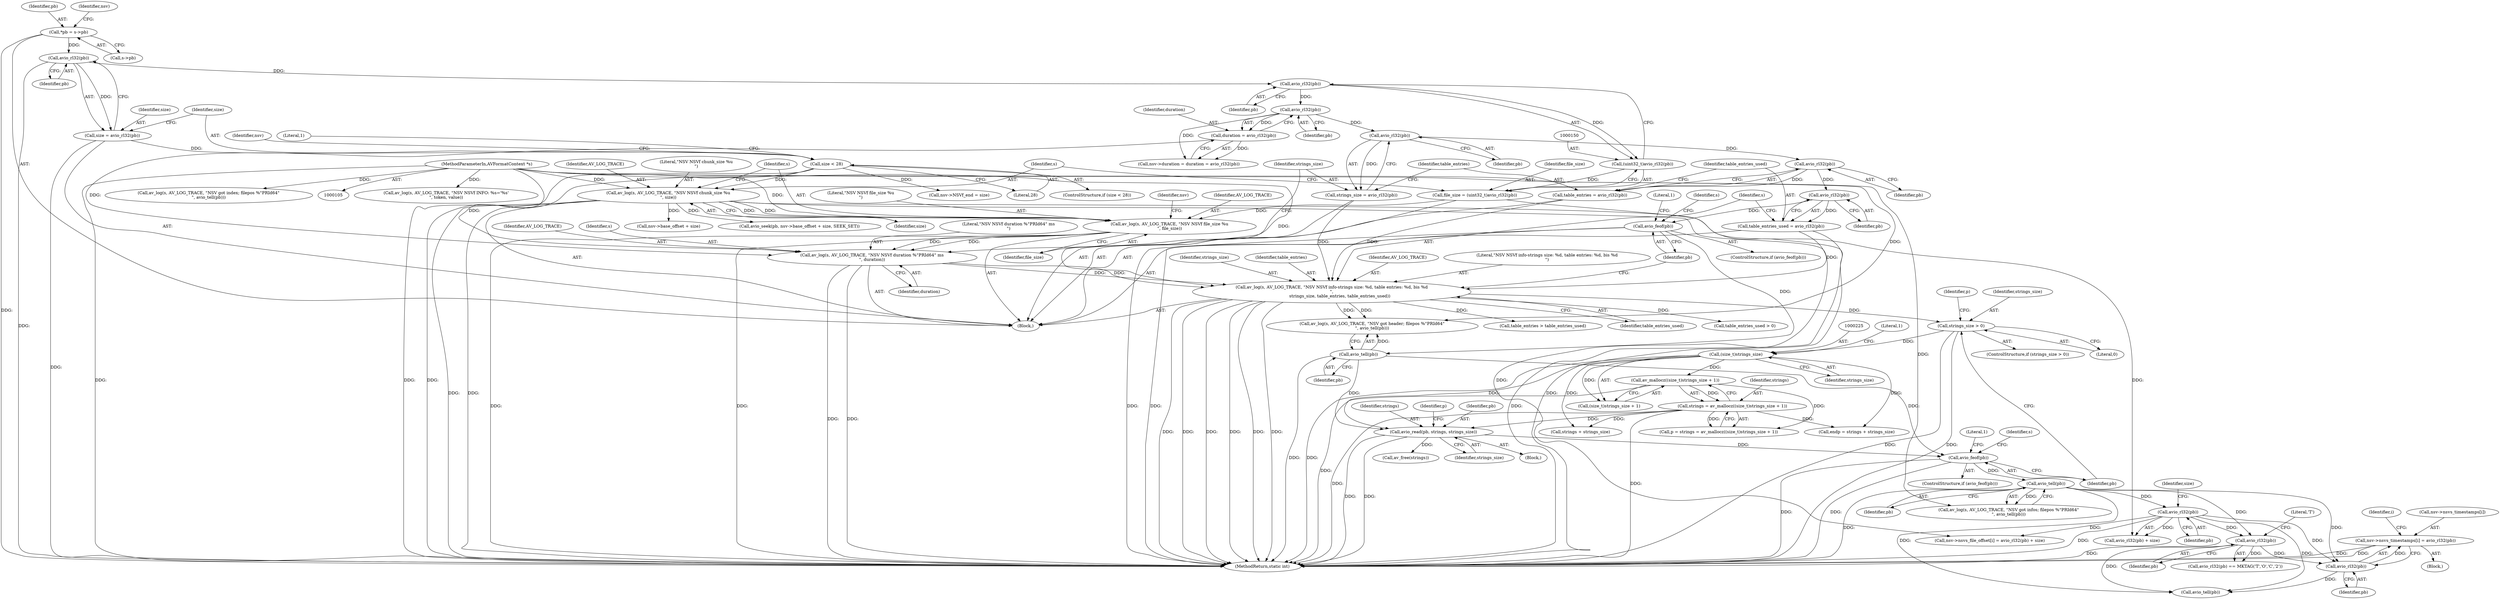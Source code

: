 digraph "0_FFmpeg_c24bcb553650b91e9eff15ef6e54ca73de2453b7@array" {
"1000441" [label="(Call,nsv->nsvs_timestamps[i] = avio_rl32(pb))"];
"1000447" [label="(Call,avio_rl32(pb))"];
"1000396" [label="(Call,avio_rl32(pb))"];
"1000337" [label="(Call,avio_tell(pb))"];
"1000328" [label="(Call,avio_feof(pb))"];
"1000239" [label="(Call,avio_read(pb, strings, strings_size))"];
"1000205" [label="(Call,avio_tell(pb))"];
"1000196" [label="(Call,avio_feof(pb))"];
"1000186" [label="(Call,avio_rl32(pb))"];
"1000182" [label="(Call,avio_rl32(pb))"];
"1000178" [label="(Call,avio_rl32(pb))"];
"1000169" [label="(Call,avio_rl32(pb))"];
"1000151" [label="(Call,avio_rl32(pb))"];
"1000133" [label="(Call,avio_rl32(pb))"];
"1000115" [label="(Call,*pb = s->pb)"];
"1000220" [label="(Call,strings = av_mallocz((size_t)strings_size + 1))"];
"1000222" [label="(Call,av_mallocz((size_t)strings_size + 1))"];
"1000224" [label="(Call,(size_t)strings_size)"];
"1000208" [label="(Call,strings_size > 0)"];
"1000188" [label="(Call,av_log(s, AV_LOG_TRACE, \"NSV NSVf info-strings size: %d, table entries: %d, bis %d\n\",\n            strings_size, table_entries, table_entries_used))"];
"1000171" [label="(Call,av_log(s, AV_LOG_TRACE, \"NSV NSVf duration %\"PRId64\" ms\n\", duration))"];
"1000158" [label="(Call,av_log(s, AV_LOG_TRACE, \"NSV NSVf file_size %u\n\", file_size))"];
"1000153" [label="(Call,av_log(s, AV_LOG_TRACE, \"NSV NSVf chunk_size %u\n\", size))"];
"1000106" [label="(MethodParameterIn,AVFormatContext *s)"];
"1000136" [label="(Call,size < 28)"];
"1000131" [label="(Call,size = avio_rl32(pb))"];
"1000147" [label="(Call,file_size = (uint32_t)avio_rl32(pb))"];
"1000149" [label="(Call,(uint32_t)avio_rl32(pb))"];
"1000167" [label="(Call,duration = avio_rl32(pb))"];
"1000176" [label="(Call,strings_size = avio_rl32(pb))"];
"1000180" [label="(Call,table_entries = avio_rl32(pb))"];
"1000184" [label="(Call,table_entries_used = avio_rl32(pb))"];
"1000405" [label="(Call,avio_rl32(pb))"];
"1000177" [label="(Identifier,strings_size)"];
"1000241" [label="(Identifier,strings)"];
"1000170" [label="(Identifier,pb)"];
"1000200" [label="(Literal,1)"];
"1000332" [label="(Literal,1)"];
"1000222" [label="(Call,av_mallocz((size_t)strings_size + 1))"];
"1000152" [label="(Identifier,pb)"];
"1000147" [label="(Call,file_size = (uint32_t)avio_rl32(pb))"];
"1000207" [label="(ControlStructure,if (strings_size > 0))"];
"1000442" [label="(Call,nsv->nsvs_timestamps[i])"];
"1000133" [label="(Call,avio_rl32(pb))"];
"1000404" [label="(Call,avio_rl32(pb) == MKTAG('T','O','C','2'))"];
"1000210" [label="(Literal,0)"];
"1000171" [label="(Call,av_log(s, AV_LOG_TRACE, \"NSV NSVf duration %\"PRId64\" ms\n\", duration))"];
"1000178" [label="(Call,avio_rl32(pb))"];
"1000137" [label="(Identifier,size)"];
"1000149" [label="(Call,(uint32_t)avio_rl32(pb))"];
"1000188" [label="(Call,av_log(s, AV_LOG_TRACE, \"NSV NSVf info-strings size: %d, table entries: %d, bis %d\n\",\n            strings_size, table_entries, table_entries_used))"];
"1000455" [label="(Call,avio_seek(pb, nsv->base_offset + size, SEEK_SET))"];
"1000134" [label="(Identifier,pb)"];
"1000161" [label="(Literal,\"NSV NSVf file_size %u\n\")"];
"1000157" [label="(Identifier,size)"];
"1000132" [label="(Identifier,size)"];
"1000337" [label="(Call,avio_tell(pb))"];
"1000234" [label="(Call,endp = strings + strings_size)"];
"1000333" [label="(Call,av_log(s, AV_LOG_TRACE, \"NSV got infos; filepos %\"PRId64\"\n\", avio_tell(pb)))"];
"1000311" [label="(Call,av_log(s, AV_LOG_TRACE, \"NSV NSVf INFO: %s='%s'\n\", token, value))"];
"1000219" [label="(Identifier,p)"];
"1000328" [label="(Call,avio_feof(pb))"];
"1000242" [label="(Identifier,strings_size)"];
"1000176" [label="(Call,strings_size = avio_rl32(pb))"];
"1000195" [label="(ControlStructure,if (avio_feof(pb)))"];
"1000116" [label="(Identifier,pb)"];
"1000245" [label="(Identifier,p)"];
"1000179" [label="(Identifier,pb)"];
"1000227" [label="(Literal,1)"];
"1000329" [label="(Identifier,pb)"];
"1000180" [label="(Call,table_entries = avio_rl32(pb))"];
"1000144" [label="(Identifier,nsv)"];
"1000173" [label="(Identifier,AV_LOG_TRACE)"];
"1000325" [label="(Call,av_free(strings))"];
"1000128" [label="(Identifier,nsv)"];
"1000398" [label="(Identifier,size)"];
"1000205" [label="(Call,avio_tell(pb))"];
"1000107" [label="(Block,)"];
"1000226" [label="(Identifier,strings_size)"];
"1000131" [label="(Call,size = avio_rl32(pb))"];
"1000476" [label="(MethodReturn,static int)"];
"1000190" [label="(Identifier,AV_LOG_TRACE)"];
"1000440" [label="(Block,)"];
"1000334" [label="(Identifier,s)"];
"1000138" [label="(Literal,28)"];
"1000406" [label="(Identifier,pb)"];
"1000162" [label="(Identifier,file_size)"];
"1000202" [label="(Identifier,s)"];
"1000184" [label="(Call,table_entries_used = avio_rl32(pb))"];
"1000175" [label="(Identifier,duration)"];
"1000141" [label="(Literal,1)"];
"1000117" [label="(Call,s->pb)"];
"1000172" [label="(Identifier,s)"];
"1000191" [label="(Literal,\"NSV NSVf info-strings size: %d, table entries: %d, bis %d\n\")"];
"1000389" [label="(Call,nsv->nsvs_file_offset[i] = avio_rl32(pb) + size)"];
"1000106" [label="(MethodParameterIn,AVFormatContext *s)"];
"1000441" [label="(Call,nsv->nsvs_timestamps[i] = avio_rl32(pb))"];
"1000397" [label="(Identifier,pb)"];
"1000395" [label="(Call,avio_rl32(pb) + size)"];
"1000183" [label="(Identifier,pb)"];
"1000174" [label="(Literal,\"NSV NSVf duration %\"PRId64\" ms\n\")"];
"1000148" [label="(Identifier,file_size)"];
"1000192" [label="(Identifier,strings_size)"];
"1000457" [label="(Call,nsv->base_offset + size)"];
"1000158" [label="(Call,av_log(s, AV_LOG_TRACE, \"NSV NSVf file_size %u\n\", file_size))"];
"1000208" [label="(Call,strings_size > 0)"];
"1000154" [label="(Identifier,s)"];
"1000186" [label="(Call,avio_rl32(pb))"];
"1000193" [label="(Identifier,table_entries)"];
"1000453" [label="(Call,avio_tell(pb))"];
"1000167" [label="(Call,duration = avio_rl32(pb))"];
"1000153" [label="(Call,av_log(s, AV_LOG_TRACE, \"NSV NSVf chunk_size %u\n\", size))"];
"1000185" [label="(Identifier,table_entries_used)"];
"1000155" [label="(Identifier,AV_LOG_TRACE)"];
"1000220" [label="(Call,strings = av_mallocz((size_t)strings_size + 1))"];
"1000135" [label="(ControlStructure,if (size < 28))"];
"1000201" [label="(Call,av_log(s, AV_LOG_TRACE, \"NSV got header; filepos %\"PRId64\"\n\", avio_tell(pb)))"];
"1000239" [label="(Call,avio_read(pb, strings, strings_size))"];
"1000189" [label="(Identifier,s)"];
"1000168" [label="(Identifier,duration)"];
"1000182" [label="(Call,avio_rl32(pb))"];
"1000165" [label="(Identifier,nsv)"];
"1000197" [label="(Identifier,pb)"];
"1000401" [label="(Call,table_entries > table_entries_used)"];
"1000223" [label="(Call,(size_t)strings_size + 1)"];
"1000169" [label="(Call,avio_rl32(pb))"];
"1000194" [label="(Identifier,table_entries_used)"];
"1000218" [label="(Call,p = strings = av_mallocz((size_t)strings_size + 1))"];
"1000448" [label="(Identifier,pb)"];
"1000327" [label="(ControlStructure,if (avio_feof(pb)))"];
"1000206" [label="(Identifier,pb)"];
"1000160" [label="(Identifier,AV_LOG_TRACE)"];
"1000187" [label="(Identifier,pb)"];
"1000408" [label="(Literal,'T')"];
"1000224" [label="(Call,(size_t)strings_size)"];
"1000221" [label="(Identifier,strings)"];
"1000338" [label="(Identifier,pb)"];
"1000209" [label="(Identifier,strings_size)"];
"1000447" [label="(Call,avio_rl32(pb))"];
"1000151" [label="(Call,avio_rl32(pb))"];
"1000181" [label="(Identifier,table_entries)"];
"1000136" [label="(Call,size < 28)"];
"1000236" [label="(Call,strings + strings_size)"];
"1000115" [label="(Call,*pb = s->pb)"];
"1000240" [label="(Identifier,pb)"];
"1000396" [label="(Call,avio_rl32(pb))"];
"1000449" [label="(Call,av_log(s, AV_LOG_TRACE, \"NSV got index; filepos %\"PRId64\"\n\", avio_tell(pb)))"];
"1000340" [label="(Call,table_entries_used > 0)"];
"1000142" [label="(Call,nsv->NSVf_end = size)"];
"1000439" [label="(Identifier,i)"];
"1000156" [label="(Literal,\"NSV NSVf chunk_size %u\n\")"];
"1000196" [label="(Call,avio_feof(pb))"];
"1000405" [label="(Call,avio_rl32(pb))"];
"1000159" [label="(Identifier,s)"];
"1000211" [label="(Block,)"];
"1000163" [label="(Call,nsv->duration = duration = avio_rl32(pb))"];
"1000441" -> "1000440"  [label="AST: "];
"1000441" -> "1000447"  [label="CFG: "];
"1000442" -> "1000441"  [label="AST: "];
"1000447" -> "1000441"  [label="AST: "];
"1000439" -> "1000441"  [label="CFG: "];
"1000441" -> "1000476"  [label="DDG: "];
"1000441" -> "1000476"  [label="DDG: "];
"1000447" -> "1000441"  [label="DDG: "];
"1000447" -> "1000448"  [label="CFG: "];
"1000448" -> "1000447"  [label="AST: "];
"1000396" -> "1000447"  [label="DDG: "];
"1000337" -> "1000447"  [label="DDG: "];
"1000405" -> "1000447"  [label="DDG: "];
"1000447" -> "1000453"  [label="DDG: "];
"1000396" -> "1000395"  [label="AST: "];
"1000396" -> "1000397"  [label="CFG: "];
"1000397" -> "1000396"  [label="AST: "];
"1000398" -> "1000396"  [label="CFG: "];
"1000396" -> "1000476"  [label="DDG: "];
"1000396" -> "1000389"  [label="DDG: "];
"1000396" -> "1000395"  [label="DDG: "];
"1000337" -> "1000396"  [label="DDG: "];
"1000396" -> "1000405"  [label="DDG: "];
"1000396" -> "1000453"  [label="DDG: "];
"1000337" -> "1000333"  [label="AST: "];
"1000337" -> "1000338"  [label="CFG: "];
"1000338" -> "1000337"  [label="AST: "];
"1000333" -> "1000337"  [label="CFG: "];
"1000337" -> "1000476"  [label="DDG: "];
"1000337" -> "1000333"  [label="DDG: "];
"1000328" -> "1000337"  [label="DDG: "];
"1000337" -> "1000405"  [label="DDG: "];
"1000337" -> "1000453"  [label="DDG: "];
"1000328" -> "1000327"  [label="AST: "];
"1000328" -> "1000329"  [label="CFG: "];
"1000329" -> "1000328"  [label="AST: "];
"1000332" -> "1000328"  [label="CFG: "];
"1000334" -> "1000328"  [label="CFG: "];
"1000328" -> "1000476"  [label="DDG: "];
"1000328" -> "1000476"  [label="DDG: "];
"1000239" -> "1000328"  [label="DDG: "];
"1000205" -> "1000328"  [label="DDG: "];
"1000239" -> "1000211"  [label="AST: "];
"1000239" -> "1000242"  [label="CFG: "];
"1000240" -> "1000239"  [label="AST: "];
"1000241" -> "1000239"  [label="AST: "];
"1000242" -> "1000239"  [label="AST: "];
"1000245" -> "1000239"  [label="CFG: "];
"1000239" -> "1000476"  [label="DDG: "];
"1000239" -> "1000476"  [label="DDG: "];
"1000205" -> "1000239"  [label="DDG: "];
"1000220" -> "1000239"  [label="DDG: "];
"1000224" -> "1000239"  [label="DDG: "];
"1000239" -> "1000325"  [label="DDG: "];
"1000205" -> "1000201"  [label="AST: "];
"1000205" -> "1000206"  [label="CFG: "];
"1000206" -> "1000205"  [label="AST: "];
"1000201" -> "1000205"  [label="CFG: "];
"1000205" -> "1000476"  [label="DDG: "];
"1000205" -> "1000201"  [label="DDG: "];
"1000196" -> "1000205"  [label="DDG: "];
"1000196" -> "1000195"  [label="AST: "];
"1000196" -> "1000197"  [label="CFG: "];
"1000197" -> "1000196"  [label="AST: "];
"1000200" -> "1000196"  [label="CFG: "];
"1000202" -> "1000196"  [label="CFG: "];
"1000196" -> "1000476"  [label="DDG: "];
"1000196" -> "1000476"  [label="DDG: "];
"1000186" -> "1000196"  [label="DDG: "];
"1000186" -> "1000184"  [label="AST: "];
"1000186" -> "1000187"  [label="CFG: "];
"1000187" -> "1000186"  [label="AST: "];
"1000184" -> "1000186"  [label="CFG: "];
"1000186" -> "1000184"  [label="DDG: "];
"1000182" -> "1000186"  [label="DDG: "];
"1000182" -> "1000180"  [label="AST: "];
"1000182" -> "1000183"  [label="CFG: "];
"1000183" -> "1000182"  [label="AST: "];
"1000180" -> "1000182"  [label="CFG: "];
"1000182" -> "1000180"  [label="DDG: "];
"1000178" -> "1000182"  [label="DDG: "];
"1000178" -> "1000176"  [label="AST: "];
"1000178" -> "1000179"  [label="CFG: "];
"1000179" -> "1000178"  [label="AST: "];
"1000176" -> "1000178"  [label="CFG: "];
"1000178" -> "1000176"  [label="DDG: "];
"1000169" -> "1000178"  [label="DDG: "];
"1000169" -> "1000167"  [label="AST: "];
"1000169" -> "1000170"  [label="CFG: "];
"1000170" -> "1000169"  [label="AST: "];
"1000167" -> "1000169"  [label="CFG: "];
"1000169" -> "1000163"  [label="DDG: "];
"1000169" -> "1000167"  [label="DDG: "];
"1000151" -> "1000169"  [label="DDG: "];
"1000151" -> "1000149"  [label="AST: "];
"1000151" -> "1000152"  [label="CFG: "];
"1000152" -> "1000151"  [label="AST: "];
"1000149" -> "1000151"  [label="CFG: "];
"1000151" -> "1000149"  [label="DDG: "];
"1000133" -> "1000151"  [label="DDG: "];
"1000133" -> "1000131"  [label="AST: "];
"1000133" -> "1000134"  [label="CFG: "];
"1000134" -> "1000133"  [label="AST: "];
"1000131" -> "1000133"  [label="CFG: "];
"1000133" -> "1000476"  [label="DDG: "];
"1000133" -> "1000131"  [label="DDG: "];
"1000115" -> "1000133"  [label="DDG: "];
"1000115" -> "1000107"  [label="AST: "];
"1000115" -> "1000117"  [label="CFG: "];
"1000116" -> "1000115"  [label="AST: "];
"1000117" -> "1000115"  [label="AST: "];
"1000128" -> "1000115"  [label="CFG: "];
"1000115" -> "1000476"  [label="DDG: "];
"1000220" -> "1000218"  [label="AST: "];
"1000220" -> "1000222"  [label="CFG: "];
"1000221" -> "1000220"  [label="AST: "];
"1000222" -> "1000220"  [label="AST: "];
"1000218" -> "1000220"  [label="CFG: "];
"1000220" -> "1000476"  [label="DDG: "];
"1000220" -> "1000476"  [label="DDG: "];
"1000220" -> "1000218"  [label="DDG: "];
"1000222" -> "1000220"  [label="DDG: "];
"1000220" -> "1000234"  [label="DDG: "];
"1000220" -> "1000236"  [label="DDG: "];
"1000222" -> "1000223"  [label="CFG: "];
"1000223" -> "1000222"  [label="AST: "];
"1000222" -> "1000476"  [label="DDG: "];
"1000222" -> "1000218"  [label="DDG: "];
"1000224" -> "1000222"  [label="DDG: "];
"1000224" -> "1000223"  [label="AST: "];
"1000224" -> "1000226"  [label="CFG: "];
"1000225" -> "1000224"  [label="AST: "];
"1000226" -> "1000224"  [label="AST: "];
"1000227" -> "1000224"  [label="CFG: "];
"1000224" -> "1000476"  [label="DDG: "];
"1000224" -> "1000223"  [label="DDG: "];
"1000208" -> "1000224"  [label="DDG: "];
"1000224" -> "1000234"  [label="DDG: "];
"1000224" -> "1000236"  [label="DDG: "];
"1000208" -> "1000207"  [label="AST: "];
"1000208" -> "1000210"  [label="CFG: "];
"1000209" -> "1000208"  [label="AST: "];
"1000210" -> "1000208"  [label="AST: "];
"1000219" -> "1000208"  [label="CFG: "];
"1000329" -> "1000208"  [label="CFG: "];
"1000208" -> "1000476"  [label="DDG: "];
"1000208" -> "1000476"  [label="DDG: "];
"1000188" -> "1000208"  [label="DDG: "];
"1000188" -> "1000107"  [label="AST: "];
"1000188" -> "1000194"  [label="CFG: "];
"1000189" -> "1000188"  [label="AST: "];
"1000190" -> "1000188"  [label="AST: "];
"1000191" -> "1000188"  [label="AST: "];
"1000192" -> "1000188"  [label="AST: "];
"1000193" -> "1000188"  [label="AST: "];
"1000194" -> "1000188"  [label="AST: "];
"1000197" -> "1000188"  [label="CFG: "];
"1000188" -> "1000476"  [label="DDG: "];
"1000188" -> "1000476"  [label="DDG: "];
"1000188" -> "1000476"  [label="DDG: "];
"1000188" -> "1000476"  [label="DDG: "];
"1000188" -> "1000476"  [label="DDG: "];
"1000188" -> "1000476"  [label="DDG: "];
"1000171" -> "1000188"  [label="DDG: "];
"1000171" -> "1000188"  [label="DDG: "];
"1000106" -> "1000188"  [label="DDG: "];
"1000176" -> "1000188"  [label="DDG: "];
"1000180" -> "1000188"  [label="DDG: "];
"1000184" -> "1000188"  [label="DDG: "];
"1000188" -> "1000201"  [label="DDG: "];
"1000188" -> "1000201"  [label="DDG: "];
"1000188" -> "1000340"  [label="DDG: "];
"1000188" -> "1000401"  [label="DDG: "];
"1000171" -> "1000107"  [label="AST: "];
"1000171" -> "1000175"  [label="CFG: "];
"1000172" -> "1000171"  [label="AST: "];
"1000173" -> "1000171"  [label="AST: "];
"1000174" -> "1000171"  [label="AST: "];
"1000175" -> "1000171"  [label="AST: "];
"1000177" -> "1000171"  [label="CFG: "];
"1000171" -> "1000476"  [label="DDG: "];
"1000171" -> "1000476"  [label="DDG: "];
"1000158" -> "1000171"  [label="DDG: "];
"1000158" -> "1000171"  [label="DDG: "];
"1000106" -> "1000171"  [label="DDG: "];
"1000167" -> "1000171"  [label="DDG: "];
"1000158" -> "1000107"  [label="AST: "];
"1000158" -> "1000162"  [label="CFG: "];
"1000159" -> "1000158"  [label="AST: "];
"1000160" -> "1000158"  [label="AST: "];
"1000161" -> "1000158"  [label="AST: "];
"1000162" -> "1000158"  [label="AST: "];
"1000165" -> "1000158"  [label="CFG: "];
"1000158" -> "1000476"  [label="DDG: "];
"1000158" -> "1000476"  [label="DDG: "];
"1000153" -> "1000158"  [label="DDG: "];
"1000153" -> "1000158"  [label="DDG: "];
"1000106" -> "1000158"  [label="DDG: "];
"1000147" -> "1000158"  [label="DDG: "];
"1000153" -> "1000107"  [label="AST: "];
"1000153" -> "1000157"  [label="CFG: "];
"1000154" -> "1000153"  [label="AST: "];
"1000155" -> "1000153"  [label="AST: "];
"1000156" -> "1000153"  [label="AST: "];
"1000157" -> "1000153"  [label="AST: "];
"1000159" -> "1000153"  [label="CFG: "];
"1000153" -> "1000476"  [label="DDG: "];
"1000153" -> "1000476"  [label="DDG: "];
"1000106" -> "1000153"  [label="DDG: "];
"1000136" -> "1000153"  [label="DDG: "];
"1000153" -> "1000389"  [label="DDG: "];
"1000153" -> "1000395"  [label="DDG: "];
"1000153" -> "1000455"  [label="DDG: "];
"1000153" -> "1000457"  [label="DDG: "];
"1000106" -> "1000105"  [label="AST: "];
"1000106" -> "1000476"  [label="DDG: "];
"1000106" -> "1000201"  [label="DDG: "];
"1000106" -> "1000311"  [label="DDG: "];
"1000106" -> "1000333"  [label="DDG: "];
"1000106" -> "1000449"  [label="DDG: "];
"1000136" -> "1000135"  [label="AST: "];
"1000136" -> "1000138"  [label="CFG: "];
"1000137" -> "1000136"  [label="AST: "];
"1000138" -> "1000136"  [label="AST: "];
"1000141" -> "1000136"  [label="CFG: "];
"1000144" -> "1000136"  [label="CFG: "];
"1000136" -> "1000476"  [label="DDG: "];
"1000136" -> "1000476"  [label="DDG: "];
"1000131" -> "1000136"  [label="DDG: "];
"1000136" -> "1000142"  [label="DDG: "];
"1000131" -> "1000107"  [label="AST: "];
"1000132" -> "1000131"  [label="AST: "];
"1000137" -> "1000131"  [label="CFG: "];
"1000131" -> "1000476"  [label="DDG: "];
"1000147" -> "1000107"  [label="AST: "];
"1000147" -> "1000149"  [label="CFG: "];
"1000148" -> "1000147"  [label="AST: "];
"1000149" -> "1000147"  [label="AST: "];
"1000154" -> "1000147"  [label="CFG: "];
"1000147" -> "1000476"  [label="DDG: "];
"1000149" -> "1000147"  [label="DDG: "];
"1000150" -> "1000149"  [label="AST: "];
"1000167" -> "1000163"  [label="AST: "];
"1000168" -> "1000167"  [label="AST: "];
"1000163" -> "1000167"  [label="CFG: "];
"1000167" -> "1000163"  [label="DDG: "];
"1000176" -> "1000107"  [label="AST: "];
"1000177" -> "1000176"  [label="AST: "];
"1000181" -> "1000176"  [label="CFG: "];
"1000180" -> "1000107"  [label="AST: "];
"1000181" -> "1000180"  [label="AST: "];
"1000185" -> "1000180"  [label="CFG: "];
"1000184" -> "1000107"  [label="AST: "];
"1000185" -> "1000184"  [label="AST: "];
"1000189" -> "1000184"  [label="CFG: "];
"1000184" -> "1000476"  [label="DDG: "];
"1000405" -> "1000404"  [label="AST: "];
"1000405" -> "1000406"  [label="CFG: "];
"1000406" -> "1000405"  [label="AST: "];
"1000408" -> "1000405"  [label="CFG: "];
"1000405" -> "1000476"  [label="DDG: "];
"1000405" -> "1000404"  [label="DDG: "];
"1000405" -> "1000453"  [label="DDG: "];
}
